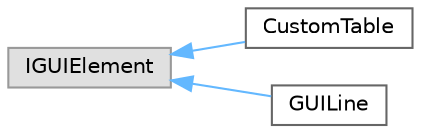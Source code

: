 digraph "Grafische Darstellung der Klassenhierarchie"
{
 // LATEX_PDF_SIZE
  bgcolor="transparent";
  edge [fontname=Helvetica,fontsize=10,labelfontname=Helvetica,labelfontsize=10];
  node [fontname=Helvetica,fontsize=10,shape=box,height=0.2,width=0.4];
  rankdir="LR";
  Node0 [id="Node000000",label="IGUIElement",height=0.2,width=0.4,color="grey60", fillcolor="#E0E0E0", style="filled",tooltip=" "];
  Node0 -> Node1 [id="edge4_Node000000_Node000001",dir="back",color="steelblue1",style="solid",tooltip=" "];
  Node1 [id="Node000001",label="CustomTable",height=0.2,width=0.4,color="grey40", fillcolor="white", style="filled",URL="$d6/dd2/class_custom_table.html",tooltip=" "];
  Node0 -> Node2 [id="edge5_Node000000_Node000002",dir="back",color="steelblue1",style="solid",tooltip=" "];
  Node2 [id="Node000002",label="GUILine",height=0.2,width=0.4,color="grey40", fillcolor="white", style="filled",URL="$dd/d99/class_g_u_i_line.html",tooltip=" "];
}
